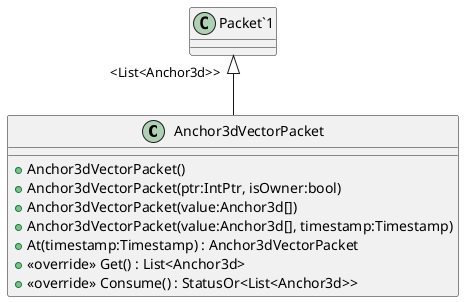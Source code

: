 @startuml
class Anchor3dVectorPacket {
    + Anchor3dVectorPacket()
    + Anchor3dVectorPacket(ptr:IntPtr, isOwner:bool)
    + Anchor3dVectorPacket(value:Anchor3d[])
    + Anchor3dVectorPacket(value:Anchor3d[], timestamp:Timestamp)
    + At(timestamp:Timestamp) : Anchor3dVectorPacket
    + <<override>> Get() : List<Anchor3d>
    + <<override>> Consume() : StatusOr<List<Anchor3d>>
}
"Packet`1" "<List<Anchor3d>>" <|-- Anchor3dVectorPacket
@enduml
